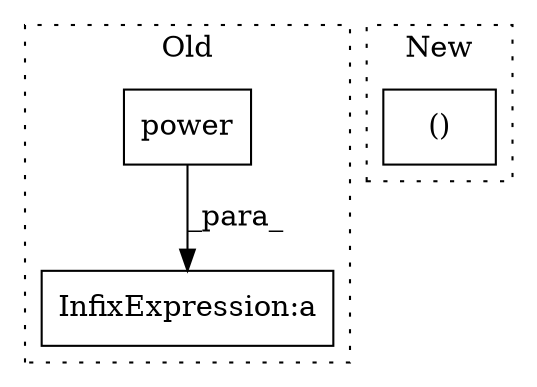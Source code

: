 digraph G {
subgraph cluster0 {
1 [label="power" a="32" s="3107,3153" l="6,1" shape="box"];
3 [label="InfixExpression:a" a="27" s="3660" l="3" shape="box"];
label = "Old";
style="dotted";
}
subgraph cluster1 {
2 [label="()" a="106" s="3039" l="15" shape="box"];
label = "New";
style="dotted";
}
1 -> 3 [label="_para_"];
}